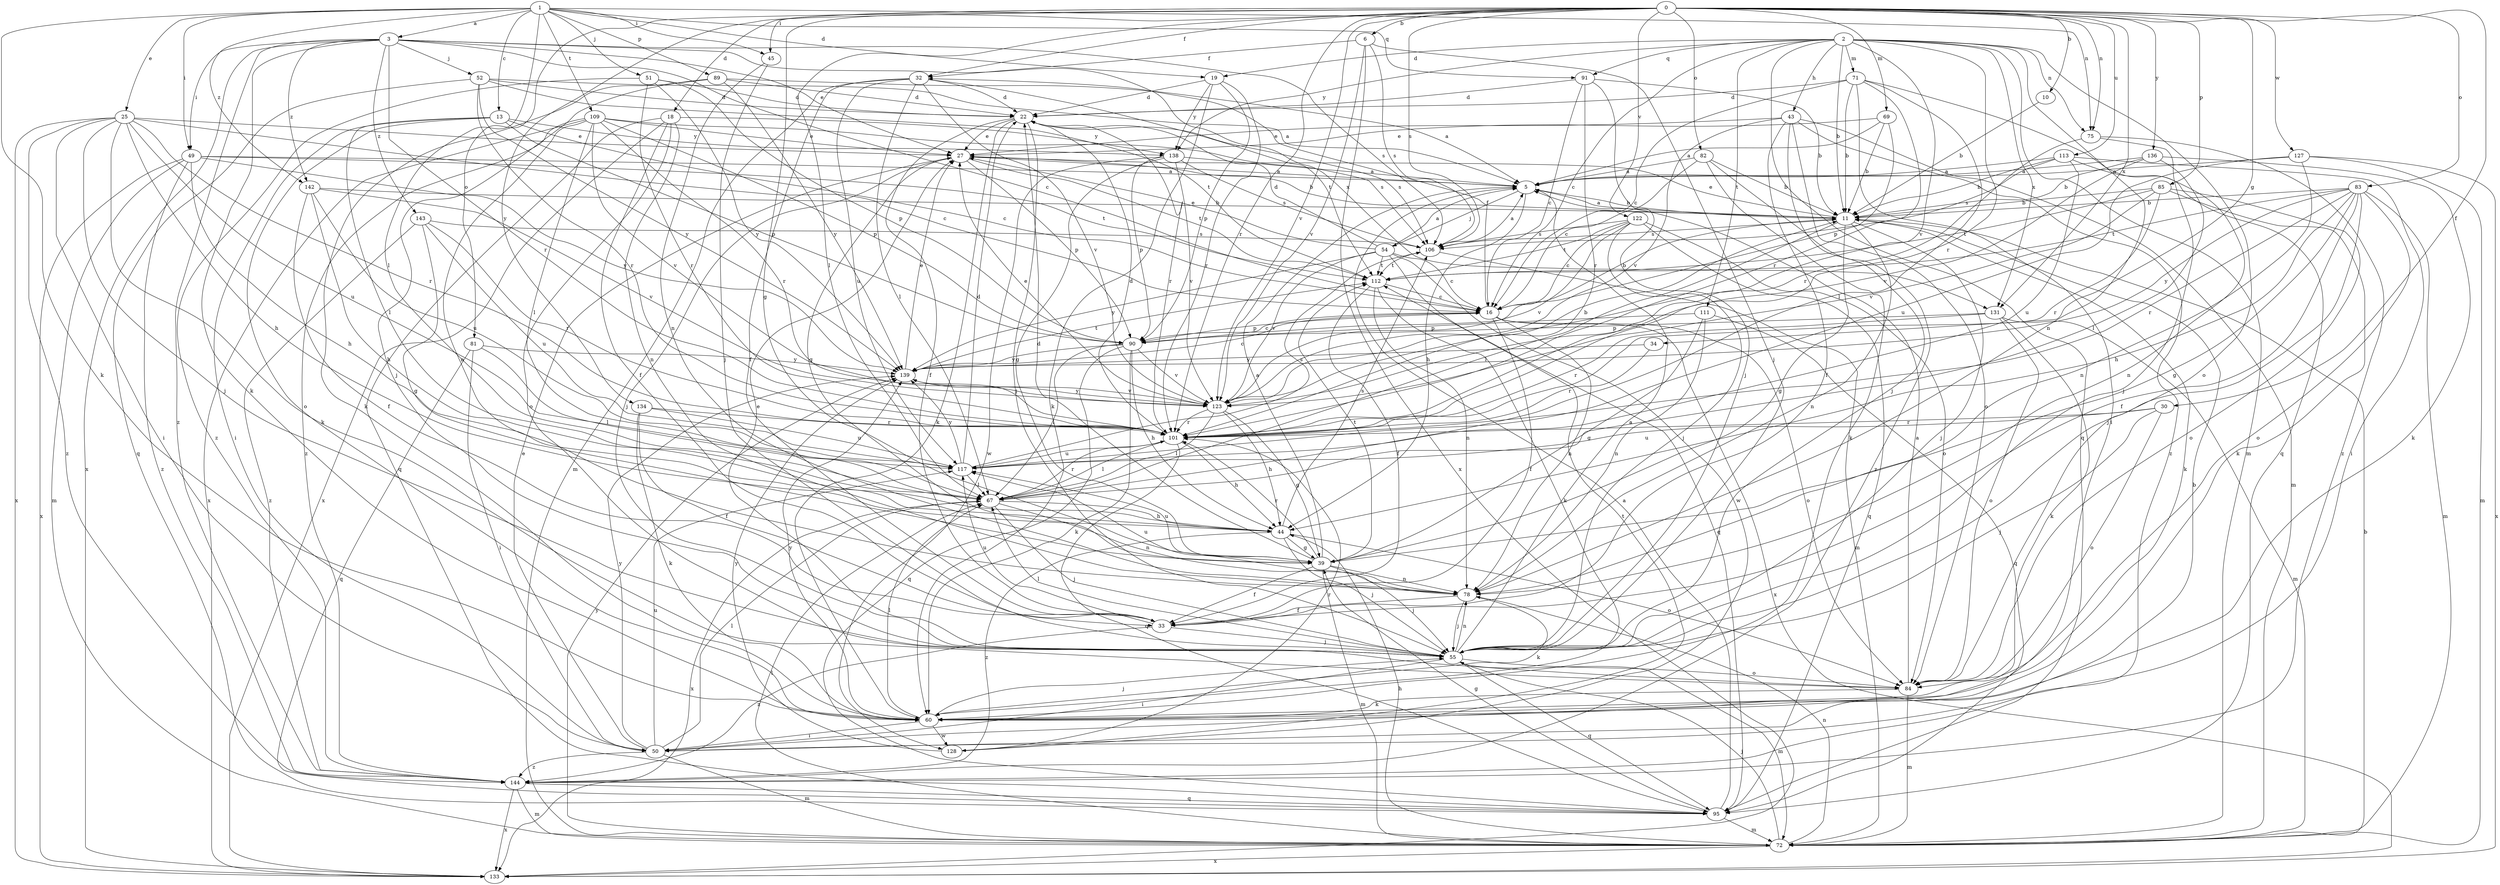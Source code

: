 strict digraph  {
0;
1;
2;
3;
5;
6;
10;
11;
13;
16;
18;
19;
22;
25;
27;
30;
32;
33;
34;
39;
43;
44;
45;
49;
50;
51;
52;
54;
55;
60;
67;
69;
71;
72;
75;
78;
81;
82;
83;
84;
85;
89;
90;
91;
95;
101;
106;
109;
111;
112;
113;
117;
122;
123;
127;
128;
131;
133;
134;
136;
138;
139;
142;
143;
144;
0 -> 6  [label=b];
0 -> 10  [label=b];
0 -> 18  [label=d];
0 -> 30  [label=f];
0 -> 32  [label=f];
0 -> 34  [label=g];
0 -> 39  [label=g];
0 -> 45  [label=i];
0 -> 67  [label=l];
0 -> 69  [label=m];
0 -> 75  [label=n];
0 -> 81  [label=o];
0 -> 82  [label=o];
0 -> 83  [label=o];
0 -> 85  [label=p];
0 -> 101  [label=r];
0 -> 106  [label=s];
0 -> 113  [label=u];
0 -> 122  [label=v];
0 -> 123  [label=v];
0 -> 127  [label=w];
0 -> 131  [label=x];
0 -> 134  [label=y];
0 -> 136  [label=y];
1 -> 3  [label=a];
1 -> 13  [label=c];
1 -> 19  [label=d];
1 -> 25  [label=e];
1 -> 45  [label=i];
1 -> 49  [label=i];
1 -> 51  [label=j];
1 -> 60  [label=k];
1 -> 67  [label=l];
1 -> 75  [label=n];
1 -> 89  [label=p];
1 -> 91  [label=q];
1 -> 109  [label=t];
1 -> 142  [label=z];
2 -> 11  [label=b];
2 -> 16  [label=c];
2 -> 19  [label=d];
2 -> 43  [label=h];
2 -> 71  [label=m];
2 -> 72  [label=m];
2 -> 75  [label=n];
2 -> 78  [label=n];
2 -> 84  [label=o];
2 -> 91  [label=q];
2 -> 95  [label=q];
2 -> 101  [label=r];
2 -> 111  [label=t];
2 -> 123  [label=v];
2 -> 131  [label=x];
2 -> 138  [label=y];
3 -> 16  [label=c];
3 -> 27  [label=e];
3 -> 49  [label=i];
3 -> 52  [label=j];
3 -> 60  [label=k];
3 -> 101  [label=r];
3 -> 106  [label=s];
3 -> 131  [label=x];
3 -> 133  [label=x];
3 -> 142  [label=z];
3 -> 143  [label=z];
3 -> 144  [label=z];
5 -> 11  [label=b];
5 -> 44  [label=h];
5 -> 54  [label=j];
6 -> 32  [label=f];
6 -> 55  [label=j];
6 -> 106  [label=s];
6 -> 123  [label=v];
6 -> 133  [label=x];
10 -> 11  [label=b];
11 -> 5  [label=a];
11 -> 27  [label=e];
11 -> 39  [label=g];
11 -> 55  [label=j];
11 -> 60  [label=k];
11 -> 67  [label=l];
11 -> 78  [label=n];
11 -> 106  [label=s];
13 -> 16  [label=c];
13 -> 50  [label=i];
13 -> 60  [label=k];
13 -> 67  [label=l];
13 -> 90  [label=p];
13 -> 138  [label=y];
16 -> 11  [label=b];
16 -> 32  [label=f];
16 -> 33  [label=f];
16 -> 78  [label=n];
16 -> 84  [label=o];
16 -> 90  [label=p];
16 -> 133  [label=x];
18 -> 33  [label=f];
18 -> 78  [label=n];
18 -> 84  [label=o];
18 -> 95  [label=q];
18 -> 133  [label=x];
18 -> 138  [label=y];
19 -> 22  [label=d];
19 -> 60  [label=k];
19 -> 90  [label=p];
19 -> 101  [label=r];
19 -> 138  [label=y];
22 -> 27  [label=e];
22 -> 33  [label=f];
22 -> 55  [label=j];
22 -> 60  [label=k];
22 -> 101  [label=r];
22 -> 106  [label=s];
25 -> 16  [label=c];
25 -> 27  [label=e];
25 -> 44  [label=h];
25 -> 50  [label=i];
25 -> 55  [label=j];
25 -> 84  [label=o];
25 -> 101  [label=r];
25 -> 117  [label=u];
25 -> 133  [label=x];
25 -> 144  [label=z];
27 -> 5  [label=a];
27 -> 11  [label=b];
27 -> 39  [label=g];
27 -> 55  [label=j];
27 -> 90  [label=p];
27 -> 112  [label=t];
30 -> 55  [label=j];
30 -> 84  [label=o];
30 -> 101  [label=r];
30 -> 117  [label=u];
32 -> 22  [label=d];
32 -> 33  [label=f];
32 -> 67  [label=l];
32 -> 72  [label=m];
32 -> 112  [label=t];
32 -> 117  [label=u];
32 -> 123  [label=v];
33 -> 55  [label=j];
33 -> 117  [label=u];
33 -> 144  [label=z];
34 -> 101  [label=r];
34 -> 139  [label=y];
39 -> 5  [label=a];
39 -> 22  [label=d];
39 -> 33  [label=f];
39 -> 55  [label=j];
39 -> 72  [label=m];
39 -> 78  [label=n];
39 -> 101  [label=r];
39 -> 112  [label=t];
39 -> 117  [label=u];
43 -> 27  [label=e];
43 -> 33  [label=f];
43 -> 55  [label=j];
43 -> 72  [label=m];
43 -> 84  [label=o];
43 -> 123  [label=v];
43 -> 144  [label=z];
44 -> 39  [label=g];
44 -> 55  [label=j];
44 -> 84  [label=o];
44 -> 106  [label=s];
44 -> 144  [label=z];
45 -> 55  [label=j];
45 -> 78  [label=n];
49 -> 5  [label=a];
49 -> 44  [label=h];
49 -> 72  [label=m];
49 -> 112  [label=t];
49 -> 133  [label=x];
49 -> 139  [label=y];
49 -> 144  [label=z];
50 -> 11  [label=b];
50 -> 27  [label=e];
50 -> 67  [label=l];
50 -> 72  [label=m];
50 -> 117  [label=u];
50 -> 139  [label=y];
50 -> 144  [label=z];
51 -> 22  [label=d];
51 -> 90  [label=p];
51 -> 101  [label=r];
51 -> 139  [label=y];
51 -> 144  [label=z];
52 -> 5  [label=a];
52 -> 22  [label=d];
52 -> 95  [label=q];
52 -> 101  [label=r];
52 -> 112  [label=t];
52 -> 139  [label=y];
54 -> 5  [label=a];
54 -> 16  [label=c];
54 -> 22  [label=d];
54 -> 27  [label=e];
54 -> 95  [label=q];
54 -> 112  [label=t];
54 -> 123  [label=v];
54 -> 128  [label=w];
54 -> 139  [label=y];
55 -> 5  [label=a];
55 -> 27  [label=e];
55 -> 50  [label=i];
55 -> 67  [label=l];
55 -> 72  [label=m];
55 -> 78  [label=n];
55 -> 84  [label=o];
55 -> 95  [label=q];
60 -> 50  [label=i];
60 -> 55  [label=j];
60 -> 67  [label=l];
60 -> 128  [label=w];
60 -> 139  [label=y];
67 -> 44  [label=h];
67 -> 55  [label=j];
67 -> 78  [label=n];
67 -> 101  [label=r];
67 -> 133  [label=x];
69 -> 5  [label=a];
69 -> 11  [label=b];
69 -> 27  [label=e];
69 -> 90  [label=p];
71 -> 11  [label=b];
71 -> 16  [label=c];
71 -> 22  [label=d];
71 -> 50  [label=i];
71 -> 67  [label=l];
71 -> 95  [label=q];
71 -> 101  [label=r];
72 -> 11  [label=b];
72 -> 44  [label=h];
72 -> 55  [label=j];
72 -> 67  [label=l];
72 -> 78  [label=n];
72 -> 133  [label=x];
72 -> 139  [label=y];
75 -> 55  [label=j];
75 -> 101  [label=r];
75 -> 144  [label=z];
78 -> 33  [label=f];
78 -> 55  [label=j];
78 -> 60  [label=k];
78 -> 117  [label=u];
81 -> 50  [label=i];
81 -> 67  [label=l];
81 -> 95  [label=q];
81 -> 139  [label=y];
82 -> 5  [label=a];
82 -> 11  [label=b];
82 -> 16  [label=c];
82 -> 60  [label=k];
82 -> 144  [label=z];
83 -> 11  [label=b];
83 -> 33  [label=f];
83 -> 39  [label=g];
83 -> 44  [label=h];
83 -> 55  [label=j];
83 -> 72  [label=m];
83 -> 84  [label=o];
83 -> 101  [label=r];
83 -> 112  [label=t];
83 -> 139  [label=y];
84 -> 5  [label=a];
84 -> 60  [label=k];
84 -> 72  [label=m];
85 -> 11  [label=b];
85 -> 60  [label=k];
85 -> 84  [label=o];
85 -> 101  [label=r];
85 -> 112  [label=t];
85 -> 123  [label=v];
89 -> 5  [label=a];
89 -> 22  [label=d];
89 -> 55  [label=j];
89 -> 60  [label=k];
89 -> 139  [label=y];
90 -> 16  [label=c];
90 -> 44  [label=h];
90 -> 60  [label=k];
90 -> 67  [label=l];
90 -> 95  [label=q];
90 -> 123  [label=v];
90 -> 139  [label=y];
91 -> 11  [label=b];
91 -> 16  [label=c];
91 -> 22  [label=d];
91 -> 55  [label=j];
91 -> 101  [label=r];
95 -> 5  [label=a];
95 -> 39  [label=g];
95 -> 72  [label=m];
101 -> 22  [label=d];
101 -> 44  [label=h];
101 -> 67  [label=l];
101 -> 95  [label=q];
101 -> 117  [label=u];
106 -> 5  [label=a];
106 -> 72  [label=m];
106 -> 112  [label=t];
109 -> 27  [label=e];
109 -> 67  [label=l];
109 -> 78  [label=n];
109 -> 90  [label=p];
109 -> 101  [label=r];
109 -> 106  [label=s];
109 -> 123  [label=v];
109 -> 133  [label=x];
109 -> 144  [label=z];
111 -> 39  [label=g];
111 -> 78  [label=n];
111 -> 90  [label=p];
111 -> 95  [label=q];
112 -> 16  [label=c];
112 -> 33  [label=f];
112 -> 60  [label=k];
112 -> 78  [label=n];
113 -> 5  [label=a];
113 -> 11  [label=b];
113 -> 50  [label=i];
113 -> 78  [label=n];
113 -> 106  [label=s];
113 -> 117  [label=u];
117 -> 22  [label=d];
117 -> 67  [label=l];
117 -> 106  [label=s];
117 -> 139  [label=y];
122 -> 16  [label=c];
122 -> 55  [label=j];
122 -> 84  [label=o];
122 -> 95  [label=q];
122 -> 106  [label=s];
122 -> 112  [label=t];
122 -> 123  [label=v];
123 -> 11  [label=b];
123 -> 27  [label=e];
123 -> 39  [label=g];
123 -> 44  [label=h];
123 -> 67  [label=l];
123 -> 101  [label=r];
123 -> 139  [label=y];
127 -> 5  [label=a];
127 -> 72  [label=m];
127 -> 78  [label=n];
127 -> 117  [label=u];
127 -> 133  [label=x];
128 -> 101  [label=r];
128 -> 112  [label=t];
128 -> 139  [label=y];
131 -> 60  [label=k];
131 -> 72  [label=m];
131 -> 84  [label=o];
131 -> 90  [label=p];
131 -> 101  [label=r];
134 -> 33  [label=f];
134 -> 60  [label=k];
134 -> 101  [label=r];
134 -> 117  [label=u];
136 -> 5  [label=a];
136 -> 11  [label=b];
136 -> 60  [label=k];
136 -> 67  [label=l];
136 -> 123  [label=v];
138 -> 5  [label=a];
138 -> 39  [label=g];
138 -> 90  [label=p];
138 -> 106  [label=s];
138 -> 123  [label=v];
138 -> 128  [label=w];
139 -> 16  [label=c];
139 -> 27  [label=e];
139 -> 112  [label=t];
139 -> 123  [label=v];
142 -> 11  [label=b];
142 -> 33  [label=f];
142 -> 44  [label=h];
142 -> 117  [label=u];
142 -> 123  [label=v];
143 -> 39  [label=g];
143 -> 101  [label=r];
143 -> 106  [label=s];
143 -> 117  [label=u];
143 -> 144  [label=z];
144 -> 72  [label=m];
144 -> 95  [label=q];
144 -> 133  [label=x];
}
